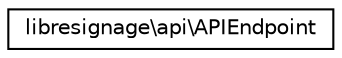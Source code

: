 digraph "Graphical Class Hierarchy"
{
  edge [fontname="Helvetica",fontsize="10",labelfontname="Helvetica",labelfontsize="10"];
  node [fontname="Helvetica",fontsize="10",shape=record];
  rankdir="LR";
  Node0 [label="libresignage\\api\\APIEndpoint",height=0.2,width=0.4,color="black", fillcolor="white", style="filled",URL="$classlibresignage_1_1api_1_1APIEndpoint.html"];
}
